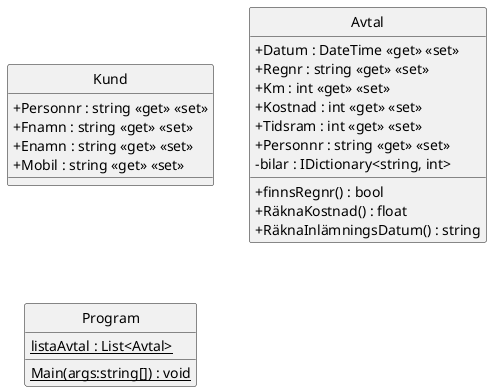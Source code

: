 @startuml
skinparam classAttributeIconSize 0
skinparam Monochrome true
hide circle
class Kund {
    + Personnr : string <<get>> <<set>>
    + Fnamn : string <<get>> <<set>>
    + Enamn : string <<get>> <<set>>
    + Mobil : string <<get>> <<set>>
}
class Avtal {
    + Datum : DateTime <<get>> <<set>>
    + Regnr : string <<get>> <<set>>
    + Km : int <<get>> <<set>>
    + Kostnad : int <<get>> <<set>>
    + Tidsram : int <<get>> <<set>>
    + Personnr : string <<get>> <<set>>
    + finnsRegnr() : bool
    - bilar : IDictionary<string, int>
    + RäknaKostnad() : float
    + RäknaInlämningsDatum() : string
}
class Program {
    {static} listaAvtal : List<Avtal>
    {static} Main(args:string[]) : void
}
@enduml

